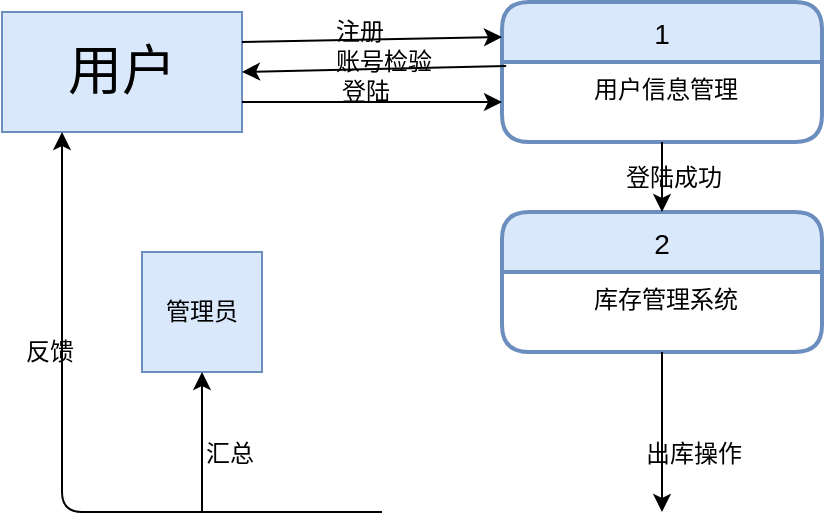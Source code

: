 <mxfile version="10.6.0" type="github"><diagram id="l_jbuKvI-tJHWCl1i7wl" name="Page-1"><mxGraphModel dx="513" dy="442" grid="1" gridSize="10" guides="1" tooltips="1" connect="1" arrows="1" fold="1" page="1" pageScale="1" pageWidth="827" pageHeight="1169" math="0" shadow="0"><root><mxCell id="0"/><mxCell id="1" parent="0"/><mxCell id="mbMcAtBtYRgUVieGbGkU-6" value="&lt;font style=&quot;font-size: 27px&quot;&gt;用户&lt;/font&gt;" style="rounded=0;whiteSpace=wrap;html=1;fillColor=#dae8fc;strokeColor=#6c8ebf;" parent="1" vertex="1"><mxGeometry x="20" y="20" width="120" height="60" as="geometry"/></mxCell><mxCell id="pWT4FjciAPZEzhx81jIq-3" value="1" style="swimlane;childLayout=stackLayout;horizontal=1;startSize=30;horizontalStack=0;fillColor=#dae8fc;rounded=1;fontSize=14;fontStyle=0;strokeWidth=2;resizeParent=0;resizeLast=1;shadow=0;dashed=0;align=center;strokeColor=#6c8ebf;" vertex="1" parent="1"><mxGeometry x="270" y="15" width="160" height="70" as="geometry"><mxRectangle x="270" y="-10" width="40" height="30" as="alternateBounds"/></mxGeometry></mxCell><mxCell id="pWT4FjciAPZEzhx81jIq-4" value="用户信息管理" style="align=center;strokeColor=none;fillColor=none;spacingLeft=4;fontSize=12;verticalAlign=top;resizable=0;rotatable=0;part=1;" vertex="1" parent="pWT4FjciAPZEzhx81jIq-3"><mxGeometry y="30" width="160" height="40" as="geometry"/></mxCell><mxCell id="pWT4FjciAPZEzhx81jIq-7" value="" style="endArrow=classic;html=1;entryX=0;entryY=0.25;entryDx=0;entryDy=0;exitX=1;exitY=0.25;exitDx=0;exitDy=0;" edge="1" parent="1" source="mbMcAtBtYRgUVieGbGkU-6" target="pWT4FjciAPZEzhx81jIq-3"><mxGeometry width="50" height="50" relative="1" as="geometry"><mxPoint x="170" y="190" as="sourcePoint"/><mxPoint x="220" y="140" as="targetPoint"/></mxGeometry></mxCell><mxCell id="pWT4FjciAPZEzhx81jIq-8" value="注册" style="text;html=1;resizable=0;points=[];autosize=1;align=left;verticalAlign=top;spacingTop=-4;" vertex="1" parent="1"><mxGeometry x="185" y="20" width="40" height="20" as="geometry"/></mxCell><mxCell id="pWT4FjciAPZEzhx81jIq-9" value="" style="endArrow=classic;html=1;entryX=1;entryY=0.5;entryDx=0;entryDy=0;exitX=0.013;exitY=0.05;exitDx=0;exitDy=0;exitPerimeter=0;" edge="1" parent="1" source="pWT4FjciAPZEzhx81jIq-4" target="mbMcAtBtYRgUVieGbGkU-6"><mxGeometry width="50" height="50" relative="1" as="geometry"><mxPoint x="160" y="200" as="sourcePoint"/><mxPoint x="210" y="150" as="targetPoint"/></mxGeometry></mxCell><mxCell id="pWT4FjciAPZEzhx81jIq-10" value="账号检验" style="text;html=1;resizable=0;points=[];autosize=1;align=left;verticalAlign=top;spacingTop=-4;" vertex="1" parent="1"><mxGeometry x="185" y="35" width="60" height="20" as="geometry"/></mxCell><mxCell id="pWT4FjciAPZEzhx81jIq-11" value="" style="endArrow=classic;html=1;exitX=1;exitY=0.75;exitDx=0;exitDy=0;" edge="1" parent="1" source="mbMcAtBtYRgUVieGbGkU-6" target="pWT4FjciAPZEzhx81jIq-4"><mxGeometry width="50" height="50" relative="1" as="geometry"><mxPoint x="170" y="150" as="sourcePoint"/><mxPoint x="220" y="100" as="targetPoint"/></mxGeometry></mxCell><mxCell id="pWT4FjciAPZEzhx81jIq-12" value="登陆" style="text;html=1;resizable=0;points=[];autosize=1;align=left;verticalAlign=top;spacingTop=-4;" vertex="1" parent="1"><mxGeometry x="188" y="50" width="40" height="20" as="geometry"/></mxCell><mxCell id="pWT4FjciAPZEzhx81jIq-13" value="管理员" style="whiteSpace=wrap;html=1;aspect=fixed;fillColor=#dae8fc;align=center;strokeColor=#6c8ebf;" vertex="1" parent="1"><mxGeometry x="90" y="140" width="60" height="60" as="geometry"/></mxCell><mxCell id="pWT4FjciAPZEzhx81jIq-14" value="" style="endArrow=classic;html=1;entryX=0.25;entryY=1;entryDx=0;entryDy=0;" edge="1" parent="1" target="mbMcAtBtYRgUVieGbGkU-6"><mxGeometry width="50" height="50" relative="1" as="geometry"><mxPoint x="210" y="270" as="sourcePoint"/><mxPoint x="80" y="180" as="targetPoint"/><Array as="points"><mxPoint x="50" y="270"/></Array></mxGeometry></mxCell><mxCell id="pWT4FjciAPZEzhx81jIq-15" value="反馈" style="text;html=1;resizable=0;points=[];autosize=1;align=left;verticalAlign=top;spacingTop=-4;" vertex="1" parent="1"><mxGeometry x="30" y="180" width="40" height="20" as="geometry"/></mxCell><mxCell id="pWT4FjciAPZEzhx81jIq-16" value="" style="endArrow=classic;html=1;entryX=0.5;entryY=1;entryDx=0;entryDy=0;" edge="1" parent="1" target="pWT4FjciAPZEzhx81jIq-13"><mxGeometry width="50" height="50" relative="1" as="geometry"><mxPoint x="120" y="270" as="sourcePoint"/><mxPoint x="170" y="220" as="targetPoint"/></mxGeometry></mxCell><mxCell id="pWT4FjciAPZEzhx81jIq-17" value="汇总" style="text;html=1;resizable=0;points=[];autosize=1;align=left;verticalAlign=top;spacingTop=-4;" vertex="1" parent="1"><mxGeometry x="120" y="231" width="40" height="20" as="geometry"/></mxCell><mxCell id="pWT4FjciAPZEzhx81jIq-19" value="2" style="swimlane;childLayout=stackLayout;horizontal=1;startSize=30;horizontalStack=0;fillColor=#dae8fc;rounded=1;fontSize=14;fontStyle=0;strokeWidth=2;resizeParent=0;resizeLast=1;shadow=0;dashed=0;align=center;strokeColor=#6c8ebf;" vertex="1" parent="1"><mxGeometry x="270" y="120" width="160" height="70" as="geometry"><mxRectangle x="270" y="-10" width="40" height="30" as="alternateBounds"/></mxGeometry></mxCell><mxCell id="pWT4FjciAPZEzhx81jIq-20" value="库存管理系统" style="align=center;strokeColor=none;fillColor=none;spacingLeft=4;fontSize=12;verticalAlign=top;resizable=0;rotatable=0;part=1;" vertex="1" parent="pWT4FjciAPZEzhx81jIq-19"><mxGeometry y="30" width="160" height="40" as="geometry"/></mxCell><mxCell id="pWT4FjciAPZEzhx81jIq-21" value="" style="endArrow=classic;html=1;exitX=0.5;exitY=1;exitDx=0;exitDy=0;entryX=0.5;entryY=0;entryDx=0;entryDy=0;" edge="1" parent="1" source="pWT4FjciAPZEzhx81jIq-4" target="pWT4FjciAPZEzhx81jIq-19"><mxGeometry width="50" height="50" relative="1" as="geometry"><mxPoint x="340" y="280" as="sourcePoint"/><mxPoint x="390" y="230" as="targetPoint"/></mxGeometry></mxCell><mxCell id="pWT4FjciAPZEzhx81jIq-22" value="&lt;div style=&quot;text-align: center&quot;&gt;&lt;span&gt;登陆成功&lt;/span&gt;&lt;/div&gt;" style="text;html=1;resizable=0;points=[];autosize=1;align=left;verticalAlign=top;spacingTop=-4;" vertex="1" parent="1"><mxGeometry x="330" y="92.5" width="60" height="20" as="geometry"/></mxCell><mxCell id="pWT4FjciAPZEzhx81jIq-23" value="" style="endArrow=classic;html=1;exitX=0.5;exitY=1;exitDx=0;exitDy=0;" edge="1" parent="1" source="pWT4FjciAPZEzhx81jIq-20"><mxGeometry width="50" height="50" relative="1" as="geometry"><mxPoint x="320" y="270" as="sourcePoint"/><mxPoint x="350" y="270" as="targetPoint"/></mxGeometry></mxCell><mxCell id="pWT4FjciAPZEzhx81jIq-24" value="出库操作" style="text;html=1;resizable=0;points=[];autosize=1;align=left;verticalAlign=top;spacingTop=-4;" vertex="1" parent="1"><mxGeometry x="340" y="231" width="60" height="20" as="geometry"/></mxCell></root></mxGraphModel></diagram></mxfile>